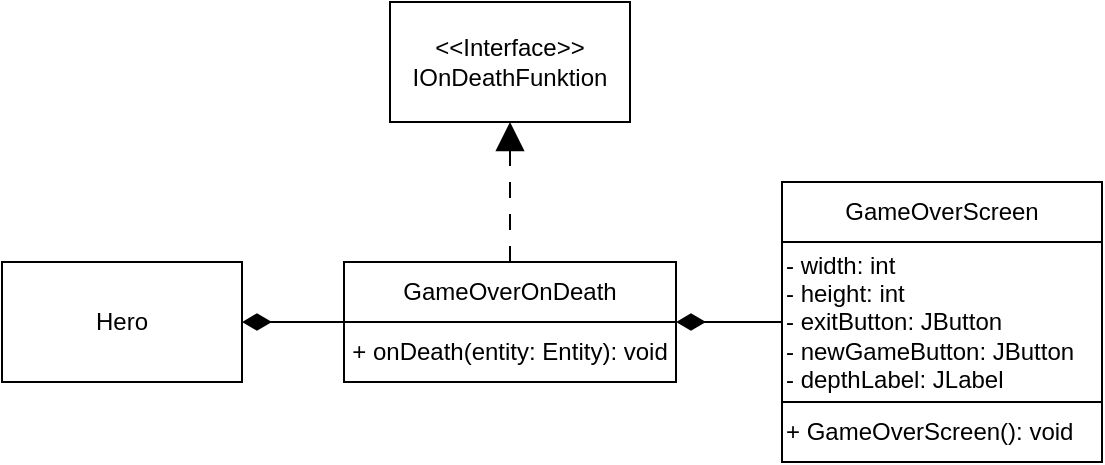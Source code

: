 <mxfile version="21.2.7">
  <diagram name="Seite-1" id="9afp5J6KLoDO_Q70Rgsj">
    <mxGraphModel dx="961" dy="523" grid="1" gridSize="10" guides="1" tooltips="1" connect="1" arrows="1" fold="1" page="1" pageScale="1" pageWidth="827" pageHeight="1169" math="0" shadow="0">
      <root>
        <mxCell id="0" />
        <mxCell id="1" parent="0" />
        <mxCell id="R8kYYgGdSRoQfxZ49szU-3" style="edgeStyle=orthogonalEdgeStyle;rounded=0;orthogonalLoop=1;jettySize=auto;html=1;exitX=0.5;exitY=0;exitDx=0;exitDy=0;entryX=0.5;entryY=1;entryDx=0;entryDy=0;dashed=1;dashPattern=8 8;endArrow=block;endFill=1;endSize=12;" edge="1" parent="1" source="R8kYYgGdSRoQfxZ49szU-1" target="R8kYYgGdSRoQfxZ49szU-2">
          <mxGeometry relative="1" as="geometry" />
        </mxCell>
        <mxCell id="R8kYYgGdSRoQfxZ49szU-6" style="edgeStyle=orthogonalEdgeStyle;rounded=0;orthogonalLoop=1;jettySize=auto;html=1;exitX=0;exitY=1;exitDx=0;exitDy=0;entryX=1;entryY=0.5;entryDx=0;entryDy=0;endArrow=diamondThin;endFill=1;endSize=12;" edge="1" parent="1" source="R8kYYgGdSRoQfxZ49szU-1" target="R8kYYgGdSRoQfxZ49szU-5">
          <mxGeometry relative="1" as="geometry">
            <Array as="points">
              <mxPoint x="250" y="270" />
              <mxPoint x="250" y="270" />
            </Array>
          </mxGeometry>
        </mxCell>
        <mxCell id="R8kYYgGdSRoQfxZ49szU-1" value="GameOverOnDeath" style="rounded=0;whiteSpace=wrap;html=1;" vertex="1" parent="1">
          <mxGeometry x="271" y="240" width="166" height="30" as="geometry" />
        </mxCell>
        <mxCell id="R8kYYgGdSRoQfxZ49szU-2" value="&amp;lt;&amp;lt;Interface&amp;gt;&amp;gt;&lt;br&gt;IOnDeathFunktion" style="rounded=0;whiteSpace=wrap;html=1;" vertex="1" parent="1">
          <mxGeometry x="294" y="110" width="120" height="60" as="geometry" />
        </mxCell>
        <mxCell id="R8kYYgGdSRoQfxZ49szU-4" value="+ onDeath(entity: Entity): void" style="rounded=0;whiteSpace=wrap;html=1;" vertex="1" parent="1">
          <mxGeometry x="271" y="270" width="166" height="30" as="geometry" />
        </mxCell>
        <mxCell id="R8kYYgGdSRoQfxZ49szU-5" value="Hero" style="rounded=0;whiteSpace=wrap;html=1;" vertex="1" parent="1">
          <mxGeometry x="100" y="240" width="120" height="60" as="geometry" />
        </mxCell>
        <mxCell id="R8kYYgGdSRoQfxZ49szU-8" style="edgeStyle=orthogonalEdgeStyle;rounded=0;orthogonalLoop=1;jettySize=auto;html=1;exitX=0;exitY=0.5;exitDx=0;exitDy=0;entryX=1;entryY=0;entryDx=0;entryDy=0;endArrow=diamondThin;endFill=1;endSize=12;" edge="1" parent="1" source="R8kYYgGdSRoQfxZ49szU-7" target="R8kYYgGdSRoQfxZ49szU-4">
          <mxGeometry relative="1" as="geometry">
            <Array as="points">
              <mxPoint x="470" y="270" />
              <mxPoint x="470" y="270" />
            </Array>
          </mxGeometry>
        </mxCell>
        <mxCell id="R8kYYgGdSRoQfxZ49szU-7" value="GameOverScreen" style="rounded=0;whiteSpace=wrap;html=1;" vertex="1" parent="1">
          <mxGeometry x="490" y="200" width="160" height="30" as="geometry" />
        </mxCell>
        <mxCell id="R8kYYgGdSRoQfxZ49szU-9" value="- width: int&lt;br&gt;- height: int&lt;br&gt;- exitButton: JButton&lt;br&gt;- newGameButton: JButton&lt;br&gt;- depthLabel: JLabel" style="rounded=0;whiteSpace=wrap;html=1;align=left;" vertex="1" parent="1">
          <mxGeometry x="490" y="230" width="160" height="80" as="geometry" />
        </mxCell>
        <mxCell id="R8kYYgGdSRoQfxZ49szU-10" value="+ GameOverScreen(): void" style="rounded=0;whiteSpace=wrap;html=1;align=left;" vertex="1" parent="1">
          <mxGeometry x="490" y="310" width="160" height="30" as="geometry" />
        </mxCell>
      </root>
    </mxGraphModel>
  </diagram>
</mxfile>
